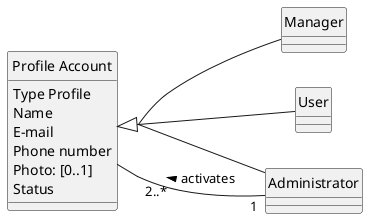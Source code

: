 @startuml
skinparam style strictuml
left to right direction
skinparam groupInheritance 3

 class "Profile Account" as Profile {
   Type Profile
   Name
   E-mail
   Phone number
   Photo: [0..1]
   'the [0..1] in Photo indicates an optional value, see Craig 2004, p.121
   Status
 }

Profile <|-- Manager
Profile <|-- User
Profile <|-- Administrator

Administrator "1" -- "2..*" Profile: activates >

@enduml